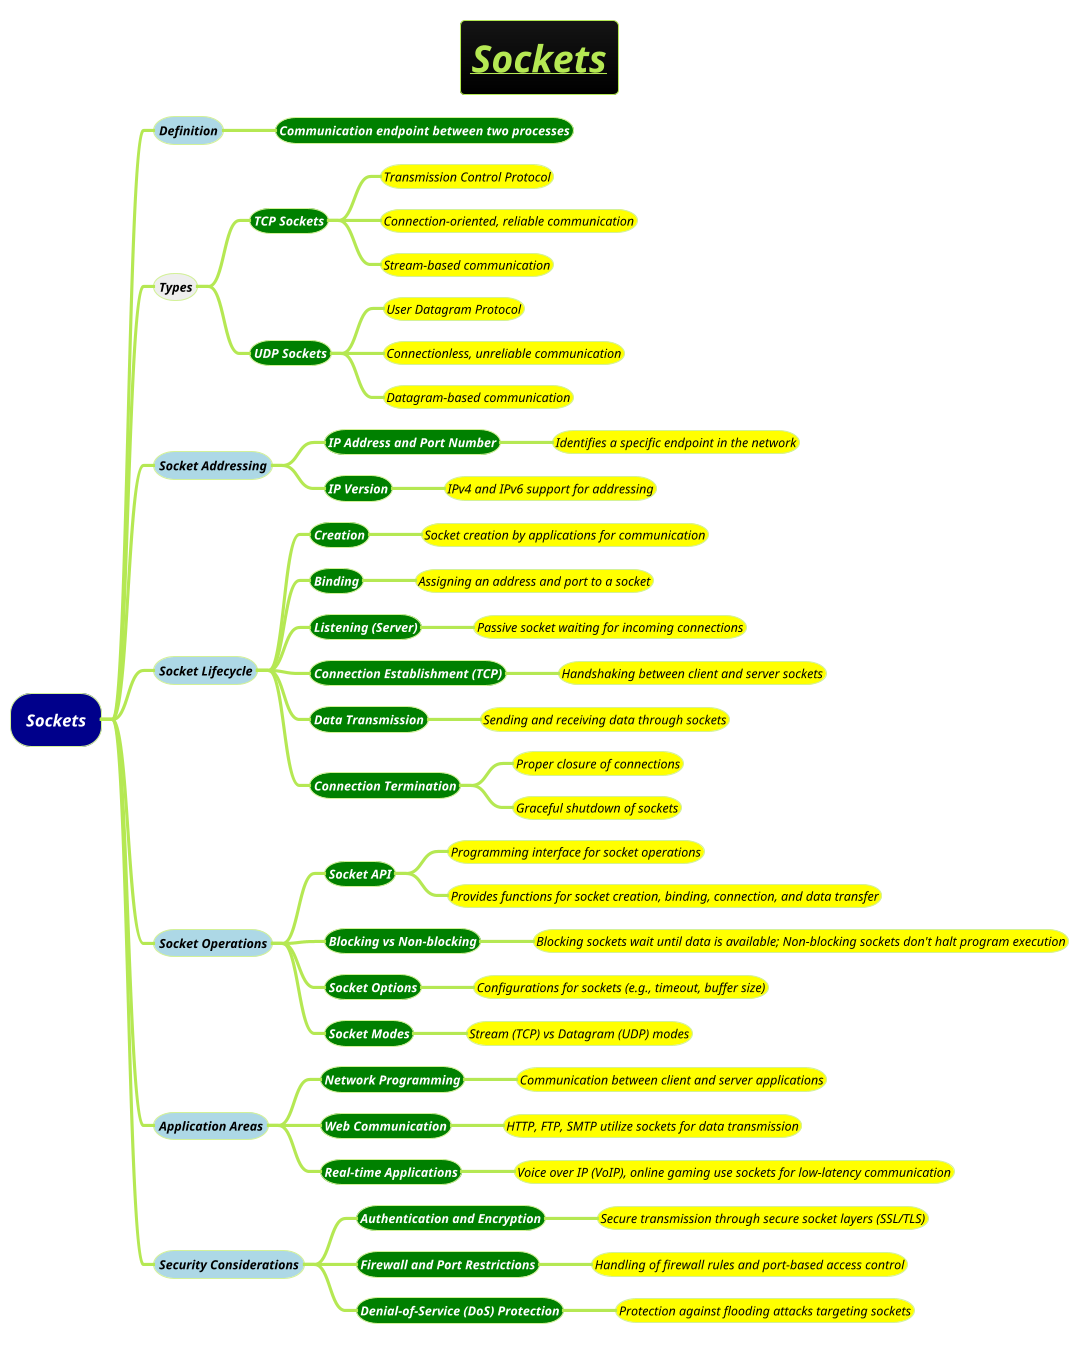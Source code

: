 @startmindmap
title =<i><b><u>Sockets
!theme hacker

*[#darkblue] <i><color #white>Sockets
**[#lightblue] <i><color #black><size:12>Definition
***[#green] <b><i><color #white><size:12>Communication endpoint between two processes
**[#e] <i><color #black><size:12>Types
***[#green] <b><i><color #white><size:12>TCP Sockets
****[#yellow] <i><color #black><size:12>Transmission Control Protocol
****[#yellow] <i><color #black><size:12>Connection-oriented, reliable communication
****[#yellow] <i><color #black><size:12>Stream-based communication
***[#green] <b><i><color #white><size:12>UDP Sockets
****[#yellow] <i><color #black><size:12>User Datagram Protocol
****[#yellow] <i><color #black><size:12>Connectionless, unreliable communication
****[#yellow] <i><color #black><size:12>Datagram-based communication
**[#lightblue] <i><color #black><size:12>Socket Addressing
***[#green] <b><i><color #white><size:12>IP Address and Port Number
****[#yellow] <i><color #black><size:12>Identifies a specific endpoint in the network
***[#green] <b><i><color #white><size:12>IP Version
****[#yellow] <i><color #black><size:12>IPv4 and IPv6 support for addressing
**[#lightblue] <i><color #black><size:12>Socket Lifecycle
***[#green] <b><i><color #white><size:12>Creation
****[#yellow] <i><color #black><size:12>Socket creation by applications for communication
***[#green] <b><i><color #white><size:12>Binding
****[#yellow] <i><color #black><size:12>Assigning an address and port to a socket
***[#green] <b><i><color #white><size:12>Listening (Server)
****[#yellow] <i><color #black><size:12>Passive socket waiting for incoming connections
***[#green] <b><i><color #white><size:12>Connection Establishment (TCP)
****[#yellow] <i><color #black><size:12>Handshaking between client and server sockets
***[#green] <b><i><color #white><size:12>Data Transmission
****[#yellow] <i><color #black><size:12>Sending and receiving data through sockets
***[#green] <b><i><color #white><size:12>Connection Termination
****[#yellow] <i><color #black><size:12>Proper closure of connections
****[#yellow] <i><color #black><size:12>Graceful shutdown of sockets
**[#lightblue] <i><color #black><size:12>Socket Operations
***[#green] <b><i><color #white><size:12>Socket API
****[#yellow] <i><color #black><size:12>Programming interface for socket operations
****[#yellow] <i><color #black><size:12>Provides functions for socket creation, binding, connection, and data transfer
***[#green] <b><i><color #white><size:12>Blocking vs Non-blocking
****[#yellow] <i><color #black><size:12>Blocking sockets wait until data is available; Non-blocking sockets don't halt program execution
***[#green] <b><i><color #white><size:12>Socket Options
****[#yellow] <i><color #black><size:12>Configurations for sockets (e.g., timeout, buffer size)
***[#green] <b><i><color #white><size:12>Socket Modes
****[#yellow] <i><color #black><size:12>Stream (TCP) vs Datagram (UDP) modes
**[#lightblue] <i><color #black><size:12>Application Areas
***[#green] <b><i><color #white><size:12>Network Programming
****[#yellow] <i><color #black><size:12>Communication between client and server applications
***[#green] <b><i><color #white><size:12>Web Communication
****[#yellow] <i><color #black><size:12>HTTP, FTP, SMTP utilize sockets for data transmission
***[#green] <b><i><color #white><size:12>Real-time Applications
****[#yellow] <i><color #black><size:12>Voice over IP (VoIP), online gaming use sockets for low-latency communication
**[#lightblue] <i><color #black><size:12>Security Considerations
***[#green] <b><i><color #white><size:12>Authentication and Encryption
****[#yellow] <i><color #black><size:12>Secure transmission through secure socket layers (SSL/TLS)
***[#green] <b><i><color #white><size:12>Firewall and Port Restrictions
****[#yellow] <i><color #black><size:12>Handling of firewall rules and port-based access control
***[#green] <b><i><color #white><size:12>Denial-of-Service (DoS) Protection
****[#yellow] <i><color #black><size:12>Protection against flooding attacks targeting sockets
@endmindmap
